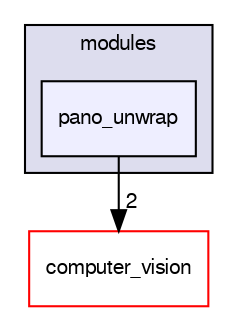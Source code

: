 digraph "sw/airborne/modules/pano_unwrap" {
  compound=true
  node [ fontsize="10", fontname="FreeSans"];
  edge [ labelfontsize="10", labelfontname="FreeSans"];
  subgraph clusterdir_c2abcdd6ccb39c3582929c0e3f5651c2 {
    graph [ bgcolor="#ddddee", pencolor="black", label="modules" fontname="FreeSans", fontsize="10", URL="dir_c2abcdd6ccb39c3582929c0e3f5651c2.html"]
  dir_051d73f15ec2effa2186b6ce7fd3cd5a [shape=box, label="pano_unwrap", style="filled", fillcolor="#eeeeff", pencolor="black", URL="dir_051d73f15ec2effa2186b6ce7fd3cd5a.html"];
  }
  dir_304e79c9f5d09ea65a2f55aafb6a6b9d [shape=box label="computer_vision" fillcolor="white" style="filled" color="red" URL="dir_304e79c9f5d09ea65a2f55aafb6a6b9d.html"];
  dir_051d73f15ec2effa2186b6ce7fd3cd5a->dir_304e79c9f5d09ea65a2f55aafb6a6b9d [headlabel="2", labeldistance=1.5 headhref="dir_000182_000119.html"];
}
